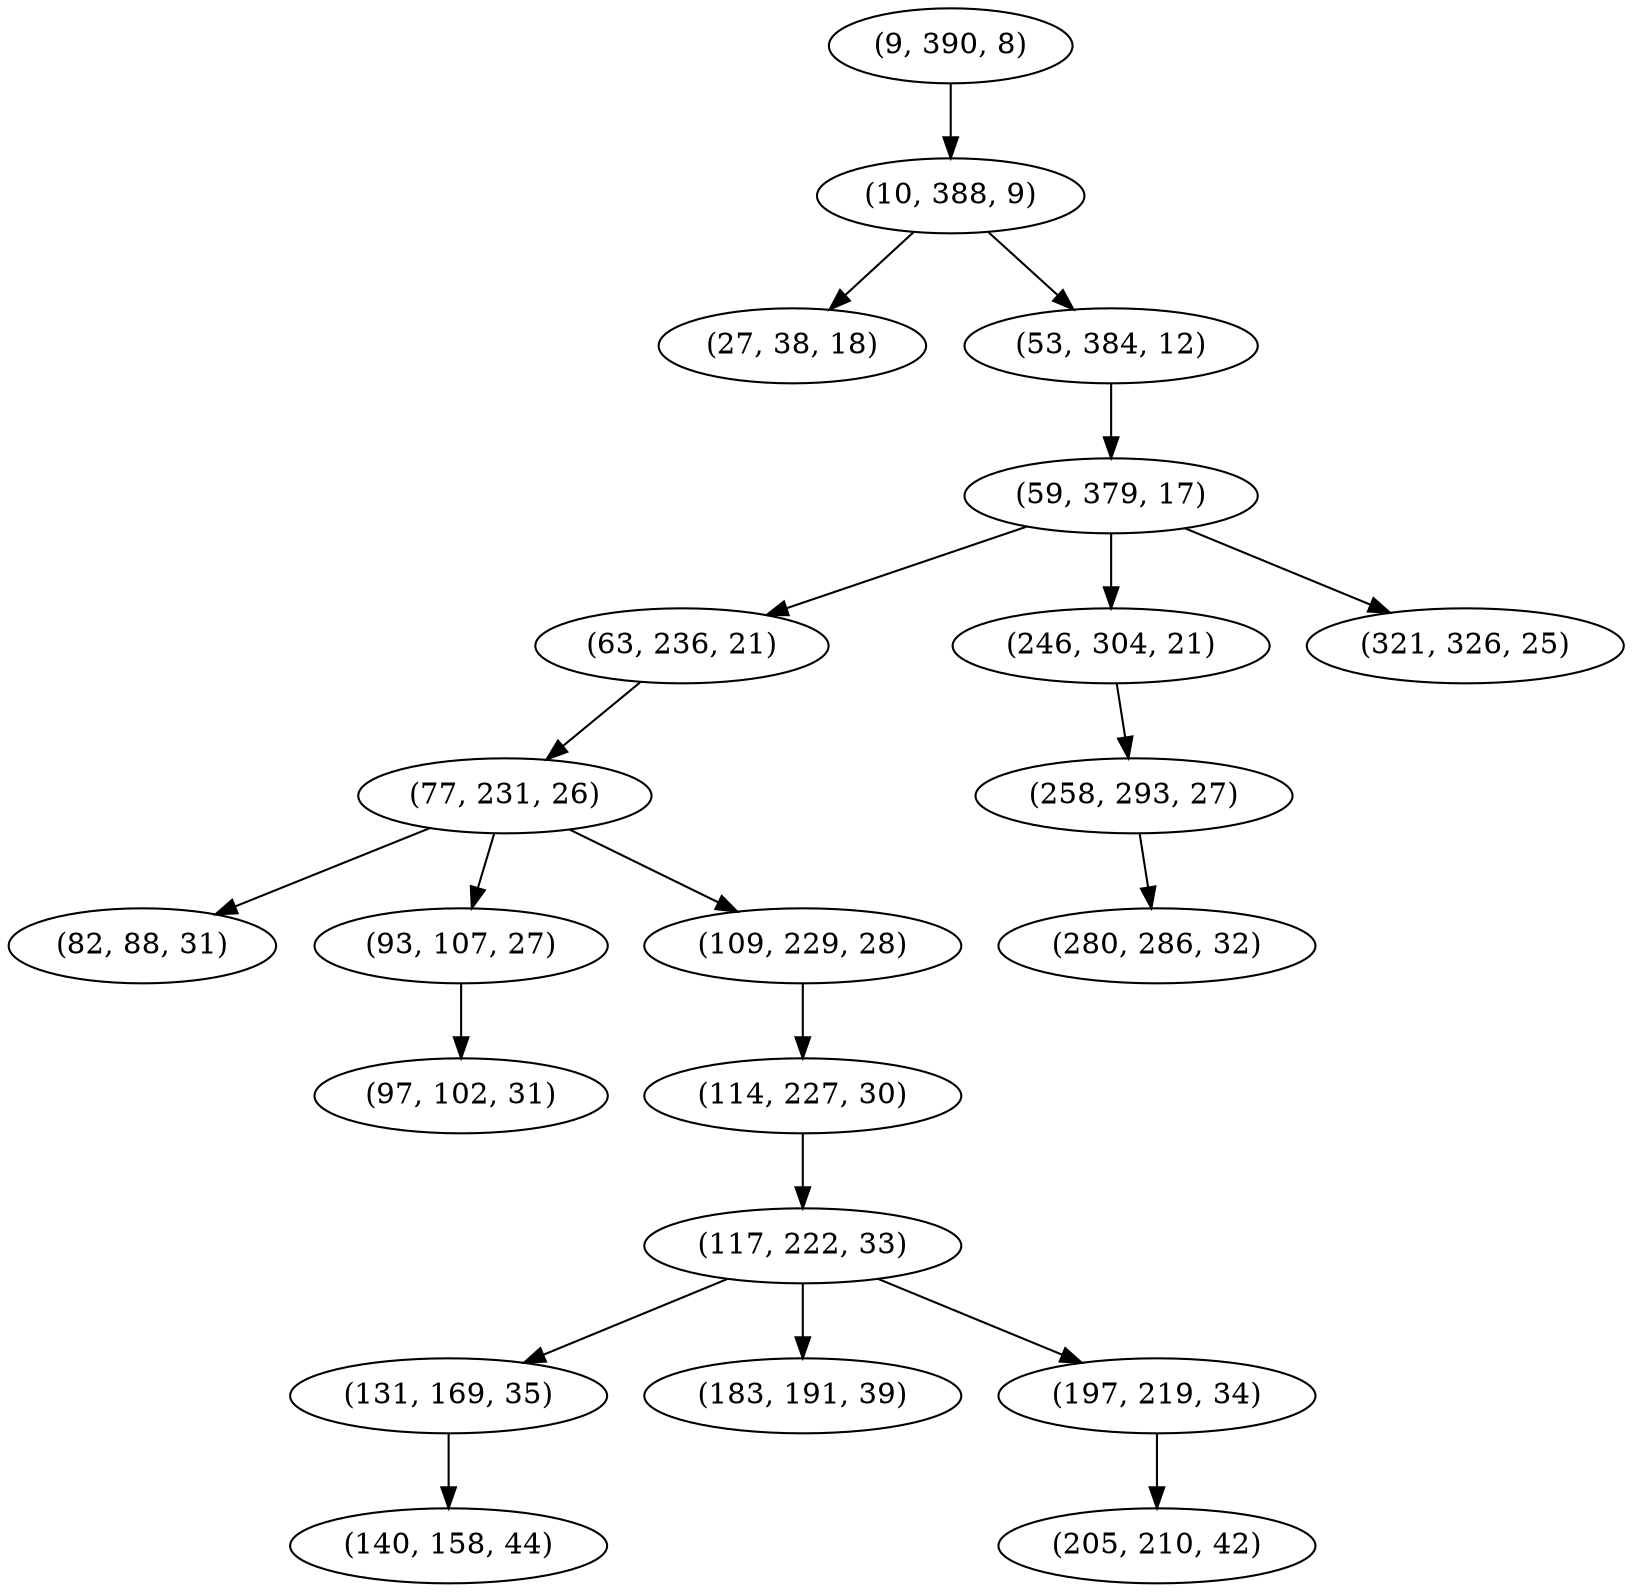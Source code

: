 digraph tree {
    "(9, 390, 8)";
    "(10, 388, 9)";
    "(27, 38, 18)";
    "(53, 384, 12)";
    "(59, 379, 17)";
    "(63, 236, 21)";
    "(77, 231, 26)";
    "(82, 88, 31)";
    "(93, 107, 27)";
    "(97, 102, 31)";
    "(109, 229, 28)";
    "(114, 227, 30)";
    "(117, 222, 33)";
    "(131, 169, 35)";
    "(140, 158, 44)";
    "(183, 191, 39)";
    "(197, 219, 34)";
    "(205, 210, 42)";
    "(246, 304, 21)";
    "(258, 293, 27)";
    "(280, 286, 32)";
    "(321, 326, 25)";
    "(9, 390, 8)" -> "(10, 388, 9)";
    "(10, 388, 9)" -> "(27, 38, 18)";
    "(10, 388, 9)" -> "(53, 384, 12)";
    "(53, 384, 12)" -> "(59, 379, 17)";
    "(59, 379, 17)" -> "(63, 236, 21)";
    "(59, 379, 17)" -> "(246, 304, 21)";
    "(59, 379, 17)" -> "(321, 326, 25)";
    "(63, 236, 21)" -> "(77, 231, 26)";
    "(77, 231, 26)" -> "(82, 88, 31)";
    "(77, 231, 26)" -> "(93, 107, 27)";
    "(77, 231, 26)" -> "(109, 229, 28)";
    "(93, 107, 27)" -> "(97, 102, 31)";
    "(109, 229, 28)" -> "(114, 227, 30)";
    "(114, 227, 30)" -> "(117, 222, 33)";
    "(117, 222, 33)" -> "(131, 169, 35)";
    "(117, 222, 33)" -> "(183, 191, 39)";
    "(117, 222, 33)" -> "(197, 219, 34)";
    "(131, 169, 35)" -> "(140, 158, 44)";
    "(197, 219, 34)" -> "(205, 210, 42)";
    "(246, 304, 21)" -> "(258, 293, 27)";
    "(258, 293, 27)" -> "(280, 286, 32)";
}
